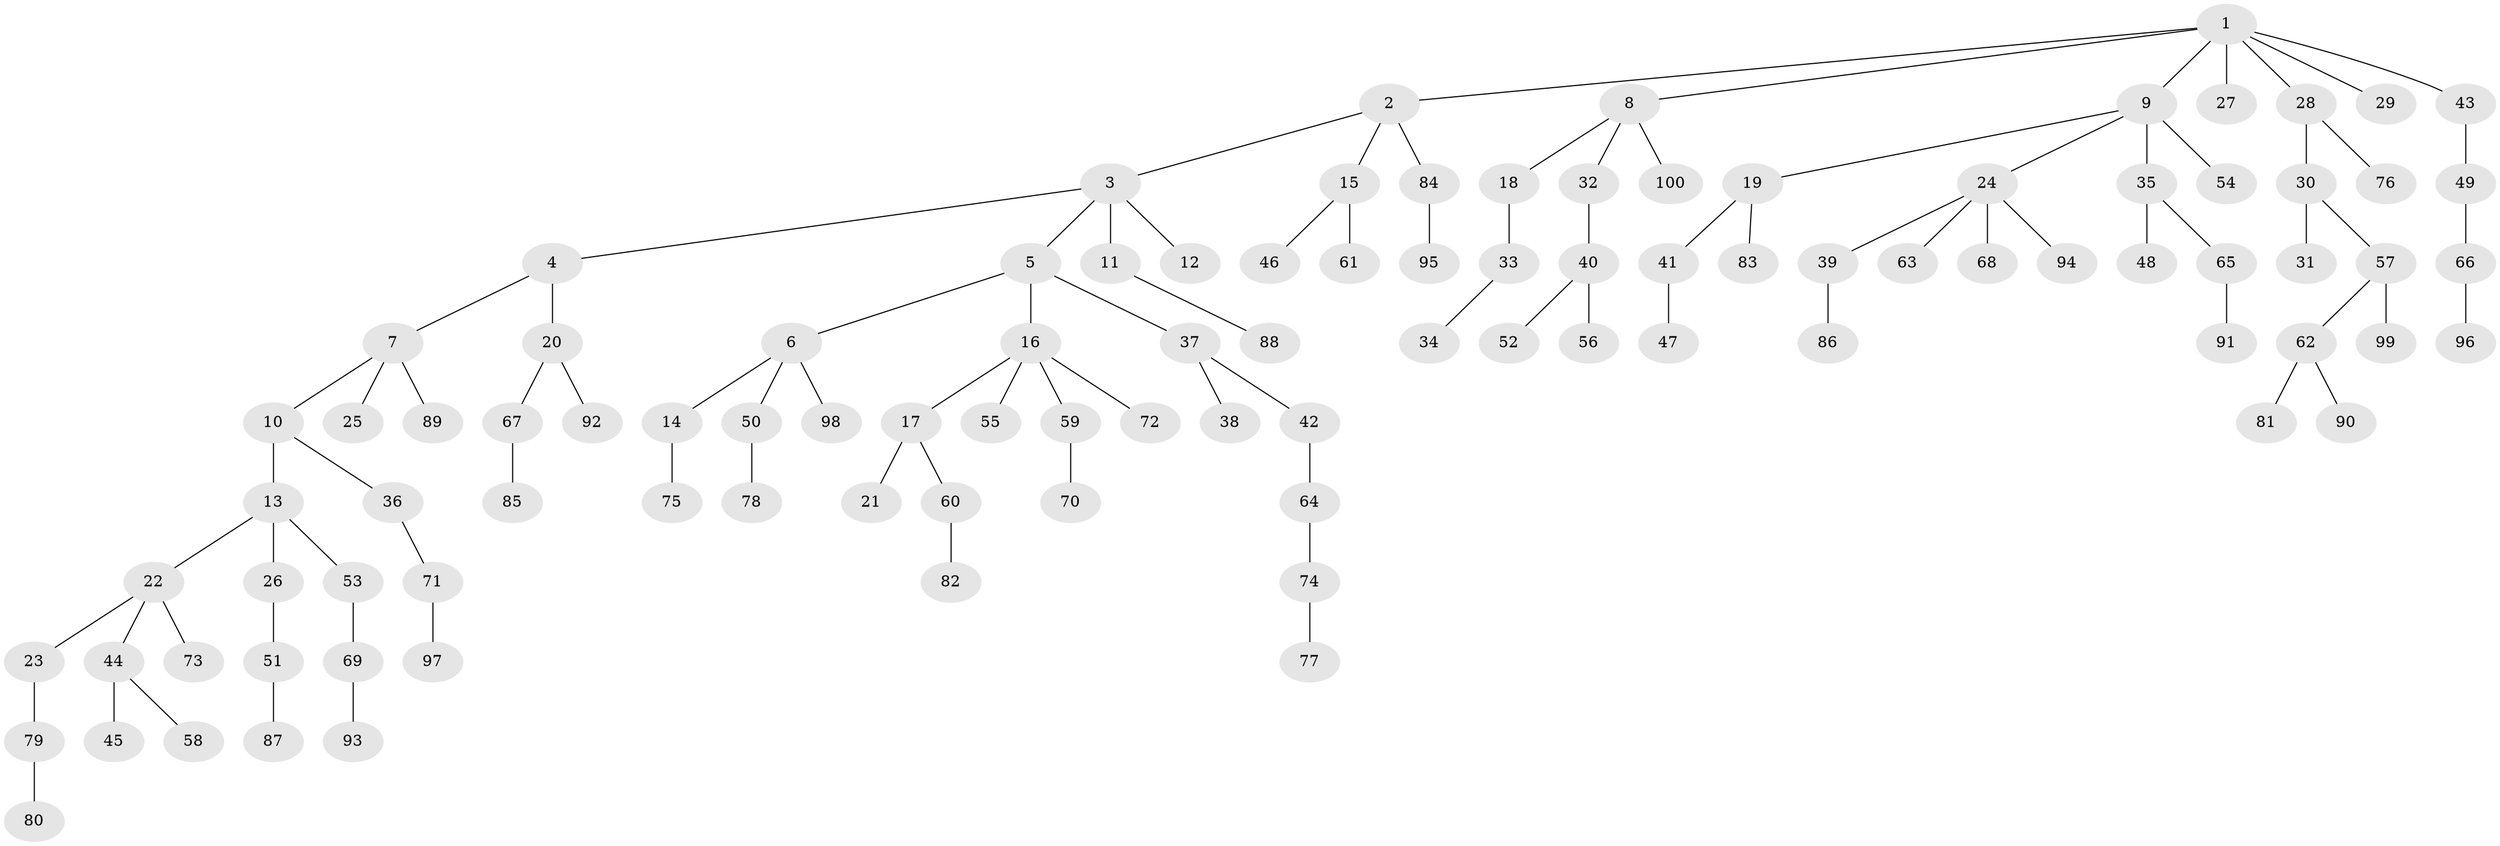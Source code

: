 // Generated by graph-tools (version 1.1) at 2025/11/02/21/25 10:11:10]
// undirected, 100 vertices, 99 edges
graph export_dot {
graph [start="1"]
  node [color=gray90,style=filled];
  1;
  2;
  3;
  4;
  5;
  6;
  7;
  8;
  9;
  10;
  11;
  12;
  13;
  14;
  15;
  16;
  17;
  18;
  19;
  20;
  21;
  22;
  23;
  24;
  25;
  26;
  27;
  28;
  29;
  30;
  31;
  32;
  33;
  34;
  35;
  36;
  37;
  38;
  39;
  40;
  41;
  42;
  43;
  44;
  45;
  46;
  47;
  48;
  49;
  50;
  51;
  52;
  53;
  54;
  55;
  56;
  57;
  58;
  59;
  60;
  61;
  62;
  63;
  64;
  65;
  66;
  67;
  68;
  69;
  70;
  71;
  72;
  73;
  74;
  75;
  76;
  77;
  78;
  79;
  80;
  81;
  82;
  83;
  84;
  85;
  86;
  87;
  88;
  89;
  90;
  91;
  92;
  93;
  94;
  95;
  96;
  97;
  98;
  99;
  100;
  1 -- 2;
  1 -- 8;
  1 -- 9;
  1 -- 27;
  1 -- 28;
  1 -- 29;
  1 -- 43;
  2 -- 3;
  2 -- 15;
  2 -- 84;
  3 -- 4;
  3 -- 5;
  3 -- 11;
  3 -- 12;
  4 -- 7;
  4 -- 20;
  5 -- 6;
  5 -- 16;
  5 -- 37;
  6 -- 14;
  6 -- 50;
  6 -- 98;
  7 -- 10;
  7 -- 25;
  7 -- 89;
  8 -- 18;
  8 -- 32;
  8 -- 100;
  9 -- 19;
  9 -- 24;
  9 -- 35;
  9 -- 54;
  10 -- 13;
  10 -- 36;
  11 -- 88;
  13 -- 22;
  13 -- 26;
  13 -- 53;
  14 -- 75;
  15 -- 46;
  15 -- 61;
  16 -- 17;
  16 -- 55;
  16 -- 59;
  16 -- 72;
  17 -- 21;
  17 -- 60;
  18 -- 33;
  19 -- 41;
  19 -- 83;
  20 -- 67;
  20 -- 92;
  22 -- 23;
  22 -- 44;
  22 -- 73;
  23 -- 79;
  24 -- 39;
  24 -- 63;
  24 -- 68;
  24 -- 94;
  26 -- 51;
  28 -- 30;
  28 -- 76;
  30 -- 31;
  30 -- 57;
  32 -- 40;
  33 -- 34;
  35 -- 48;
  35 -- 65;
  36 -- 71;
  37 -- 38;
  37 -- 42;
  39 -- 86;
  40 -- 52;
  40 -- 56;
  41 -- 47;
  42 -- 64;
  43 -- 49;
  44 -- 45;
  44 -- 58;
  49 -- 66;
  50 -- 78;
  51 -- 87;
  53 -- 69;
  57 -- 62;
  57 -- 99;
  59 -- 70;
  60 -- 82;
  62 -- 81;
  62 -- 90;
  64 -- 74;
  65 -- 91;
  66 -- 96;
  67 -- 85;
  69 -- 93;
  71 -- 97;
  74 -- 77;
  79 -- 80;
  84 -- 95;
}
